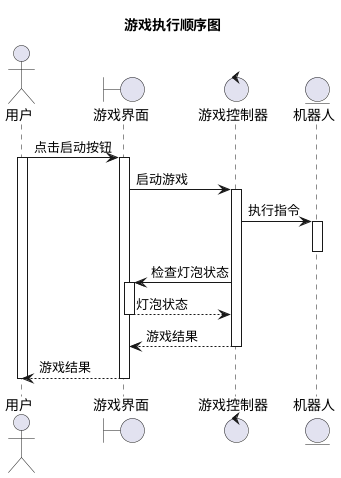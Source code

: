 '最终版
@startuml
title 游戏执行顺序图

actor 用户
boundary 游戏界面
control 游戏控制器
entity 机器人

用户 -> 游戏界面: 点击启动按钮
activate 用户
activate 游戏界面

游戏界面 -> 游戏控制器: 启动游戏
activate 游戏控制器

游戏控制器 -> 机器人: 执行指令
activate 机器人
deactivate 机器人

游戏控制器 -> 游戏界面: 检查灯泡状态
activate 游戏界面
游戏界面 --> 游戏控制器: 灯泡状态
deactivate 游戏界面

游戏控制器 --> 游戏界面: 游戏结果
deactivate 游戏控制器
游戏界面 --> 用户: 游戏结果
deactivate 游戏界面
deactivate 用户

@enduml
